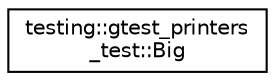 digraph "Иерархия классов. Графический вид."
{
 // LATEX_PDF_SIZE
  edge [fontname="Helvetica",fontsize="10",labelfontname="Helvetica",labelfontsize="10"];
  node [fontname="Helvetica",fontsize="10",shape=record];
  rankdir="LR";
  Node0 [label="testing::gtest_printers\l_test::Big",height=0.2,width=0.4,color="black", fillcolor="white", style="filled",URL="$structtesting_1_1gtest__printers__test_1_1Big.html",tooltip=" "];
}
